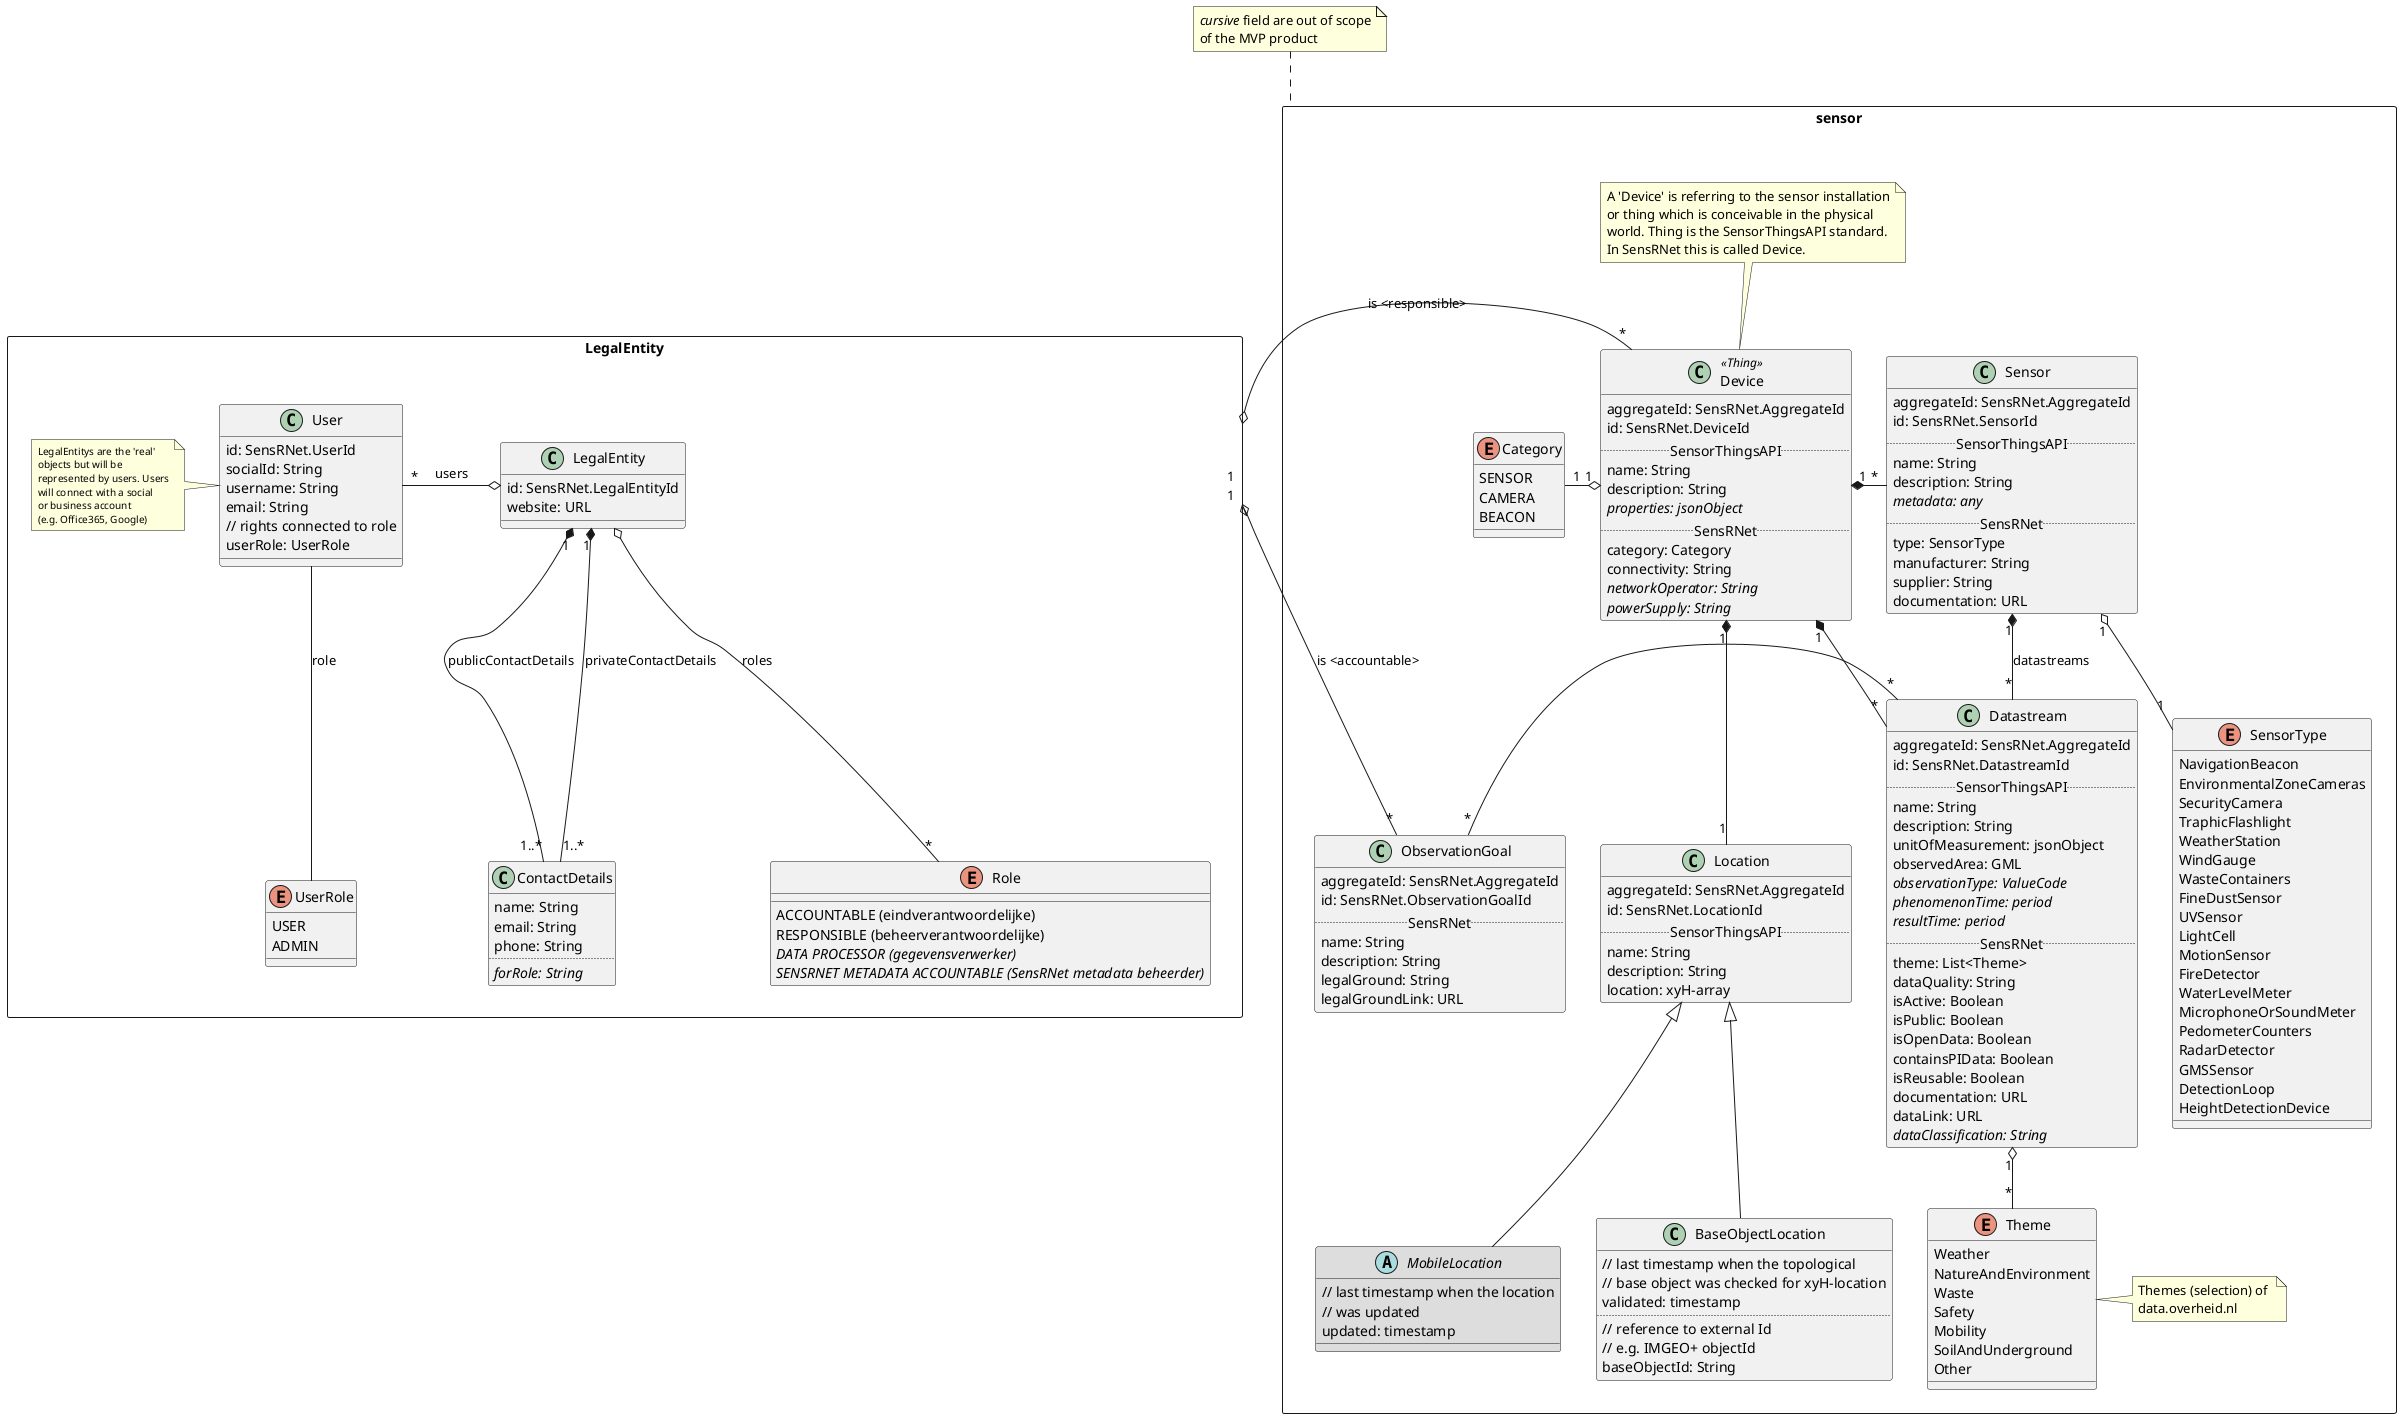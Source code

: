 @startuml "SensRNet-Datamodel-SensorView"

package LegalEntity <<Rectangle>> {
    together {
        class ContactDetails {
            name: String
            email: String
            phone: String
            ..
            {abstract} forRole: String
        }

        class LegalEntity {
            id: SensRNet.LegalEntityId
            website: URL
        }

        LegalEntity "1" *-- "1..*" ContactDetails : privateContactDetails
        LegalEntity "1" *-- "1..*" ContactDetails : publicContactDetails
    }

    enum Role {
        ' Bestuurlijk-juridisch verantwoordelijke + gegevensverantwoordelijke + AVG controller
        ACCOUNTABLE (eindverantwoordelijke)
        ' Fysieke - beheersmatige role
        RESPONSIBLE (beheerverantwoordelijke)
        {abstract} DATA PROCESSOR (gegevensverwerker)
        {abstract} SENSRNET METADATA ACCOUNTABLE (SensRNet metadata beheerder)
    }

    class User {
        id: SensRNet.UserId
        socialId: String
        username: String
        email: String
        // rights connected to role
        userRole: UserRole
    }

    note left
        <size:10>LegalEntitys are the 'real'</size>
        <size:10>objects but will be</size>
        <size:10>represented by users. Users</size>
        <size:10>will connect with a social</size>
        <size:10>or business account</size>
        <size:10>(e.g. Office365, Google)</size>
    end note

    enum UserRole {
        USER
        ADMIN
    }

    LegalEntity o- "*" User : users
    LegalEntity o-- "*" Role : roles
    User -- UserRole : role
}

package sensor <<Rectangle>> {

    ' class SensorAggregate #DDD {
    '     id: SensRNet.AggregateId
    ' }

    ' note bottom
    '     The collection of data which belong
    '     to one 'sensor installation' or device
    '     can be aggregated or collected as a 
    '     group. The 'aggregateId' is the identity
    '     of this group. This is especially applicable
    '     to event-sourced systems although the
    '     usage is general.
    ' end note

    together {

        class Device <<Thing>> {
            aggregateId: SensRNet.AggregateId
            id: SensRNet.DeviceId
            .. SensorThingsAPI ..
            name: String
            description: String
            {abstract} properties: jsonObject
            .. SensRNet ..
            category: Category
            connectivity: String
            {abstract} networkOperator: String
            {abstract} powerSupply: String
        }

        note top of Device
          A 'Device' is referring to the sensor installation
          or thing which is conceivable in the physical
          world. Thing is the SensorThingsAPI standard.
          In SensRNet this is called Device.
        end note

        class Sensor {
            aggregateId: SensRNet.AggregateId
            id: SensRNet.SensorId
            .. SensorThingsAPI ..
            name: String
            description: String
            {abstract} metadata: any
            .. SensRNet ..
            type: SensorType
            manufacturer: String
            supplier: String
            documentation: URL
        }

    }

    class Datastream {
        aggregateId: SensRNet.AggregateId
        id: SensRNet.DatastreamId
        .. SensorThingsAPI ..
        name: String
        description: String
        unitOfMeasurement: jsonObject
        observedArea: GML
        {abstract} observationType: ValueCode
        {abstract} phenomenonTime: period
        {abstract} resultTime: period
        .. SensRNet ..
        theme: List<Theme>
        dataQuality: String
        isActive: Boolean 
        isPublic: Boolean
        isOpenData: Boolean
        containsPIData: Boolean
        isReusable: Boolean
        documentation: URL
        dataLink: URL
        {abstract} dataClassification: String
    }

    class ObservationGoal {
        aggregateId: SensRNet.AggregateId
        id: SensRNet.ObservationGoalId
        .. SensRNet ..
        name: String
        description: String
        legalGround: String
        legalGroundLink: URL
    }

    class Location {
        aggregateId: SensRNet.AggregateId
        id: SensRNet.LocationId
        .. SensorThingsAPI ..
        name: String
        description: String
        location: xyH-array
    }

    class BaseObjectLocation extends Location {
        // last timestamp when the topological
        // base object was checked for xyH-location
        validated: timestamp
        ..
        // reference to external Id
        // e.g. IMGEO+ objectId
        baseObjectId: String
    }

    abstract class MobileLocation #DDD extends Location {
        // last timestamp when the location
        // was updated
        updated: timestamp
    }

    enum Category {
        SENSOR
        CAMERA
        BEACON
    }

    enum Theme {
        Weather
        NatureAndEnvironment
        Waste
        Safety
        Mobility
        SoilAndUnderground
        Other
    }

    note right of Theme
        Themes (selection) of 
        data.overheid.nl
    end note

    enum SensorType {
        NavigationBeacon
        EnvironmentalZoneCameras
        SecurityCamera
        TraphicFlashlight
        WeatherStation
        WindGauge
        WasteContainers
        FineDustSensor
        UVSensor
        LightCell
        MotionSensor
        FireDetector
        WaterLevelMeter
        MicrophoneOrSoundMeter
        PedometerCounters
        RadarDetector
        GMSSensor
        DetectionLoop
        HeightDetectionDevice
    }

    ' this is added compared to SensorThingsAPI
    Device "1" *- "*" Sensor

    Device "1" o- "1" Category
    Device "1" *-- "1" Location
    Device "1" *-- "*" Datastream

    Sensor "1" *-- "*" Datastream : datastreams
    Sensor "1" o-- "1" SensorType

    Datastream "*" - "*" ObservationGoal
    Datastream "1" o-- "*" Theme
}

LegalEntity "1" o- "*" Device : is <responsible>
' LegalEntity "1" o- "*" Device : is <accountable>
LegalEntity "1" o- "*" ObservationGoal : is <accountable>
' LegalEntity "1" o- "*" SensorAggregate : is <metadata-owner>
' LegalEntity "1" *-- "*" Sensor : has <a sensor-owner>
' LegalEntity "0" *-- "*" Sensor : has <a legal-steward>
' LegalEntity "0" *-- "*" Datastream : has <a data-steward>

note top of sensor
    <i>cursive</i> field are out of scope
    of the MVP product
end note

@enduml
